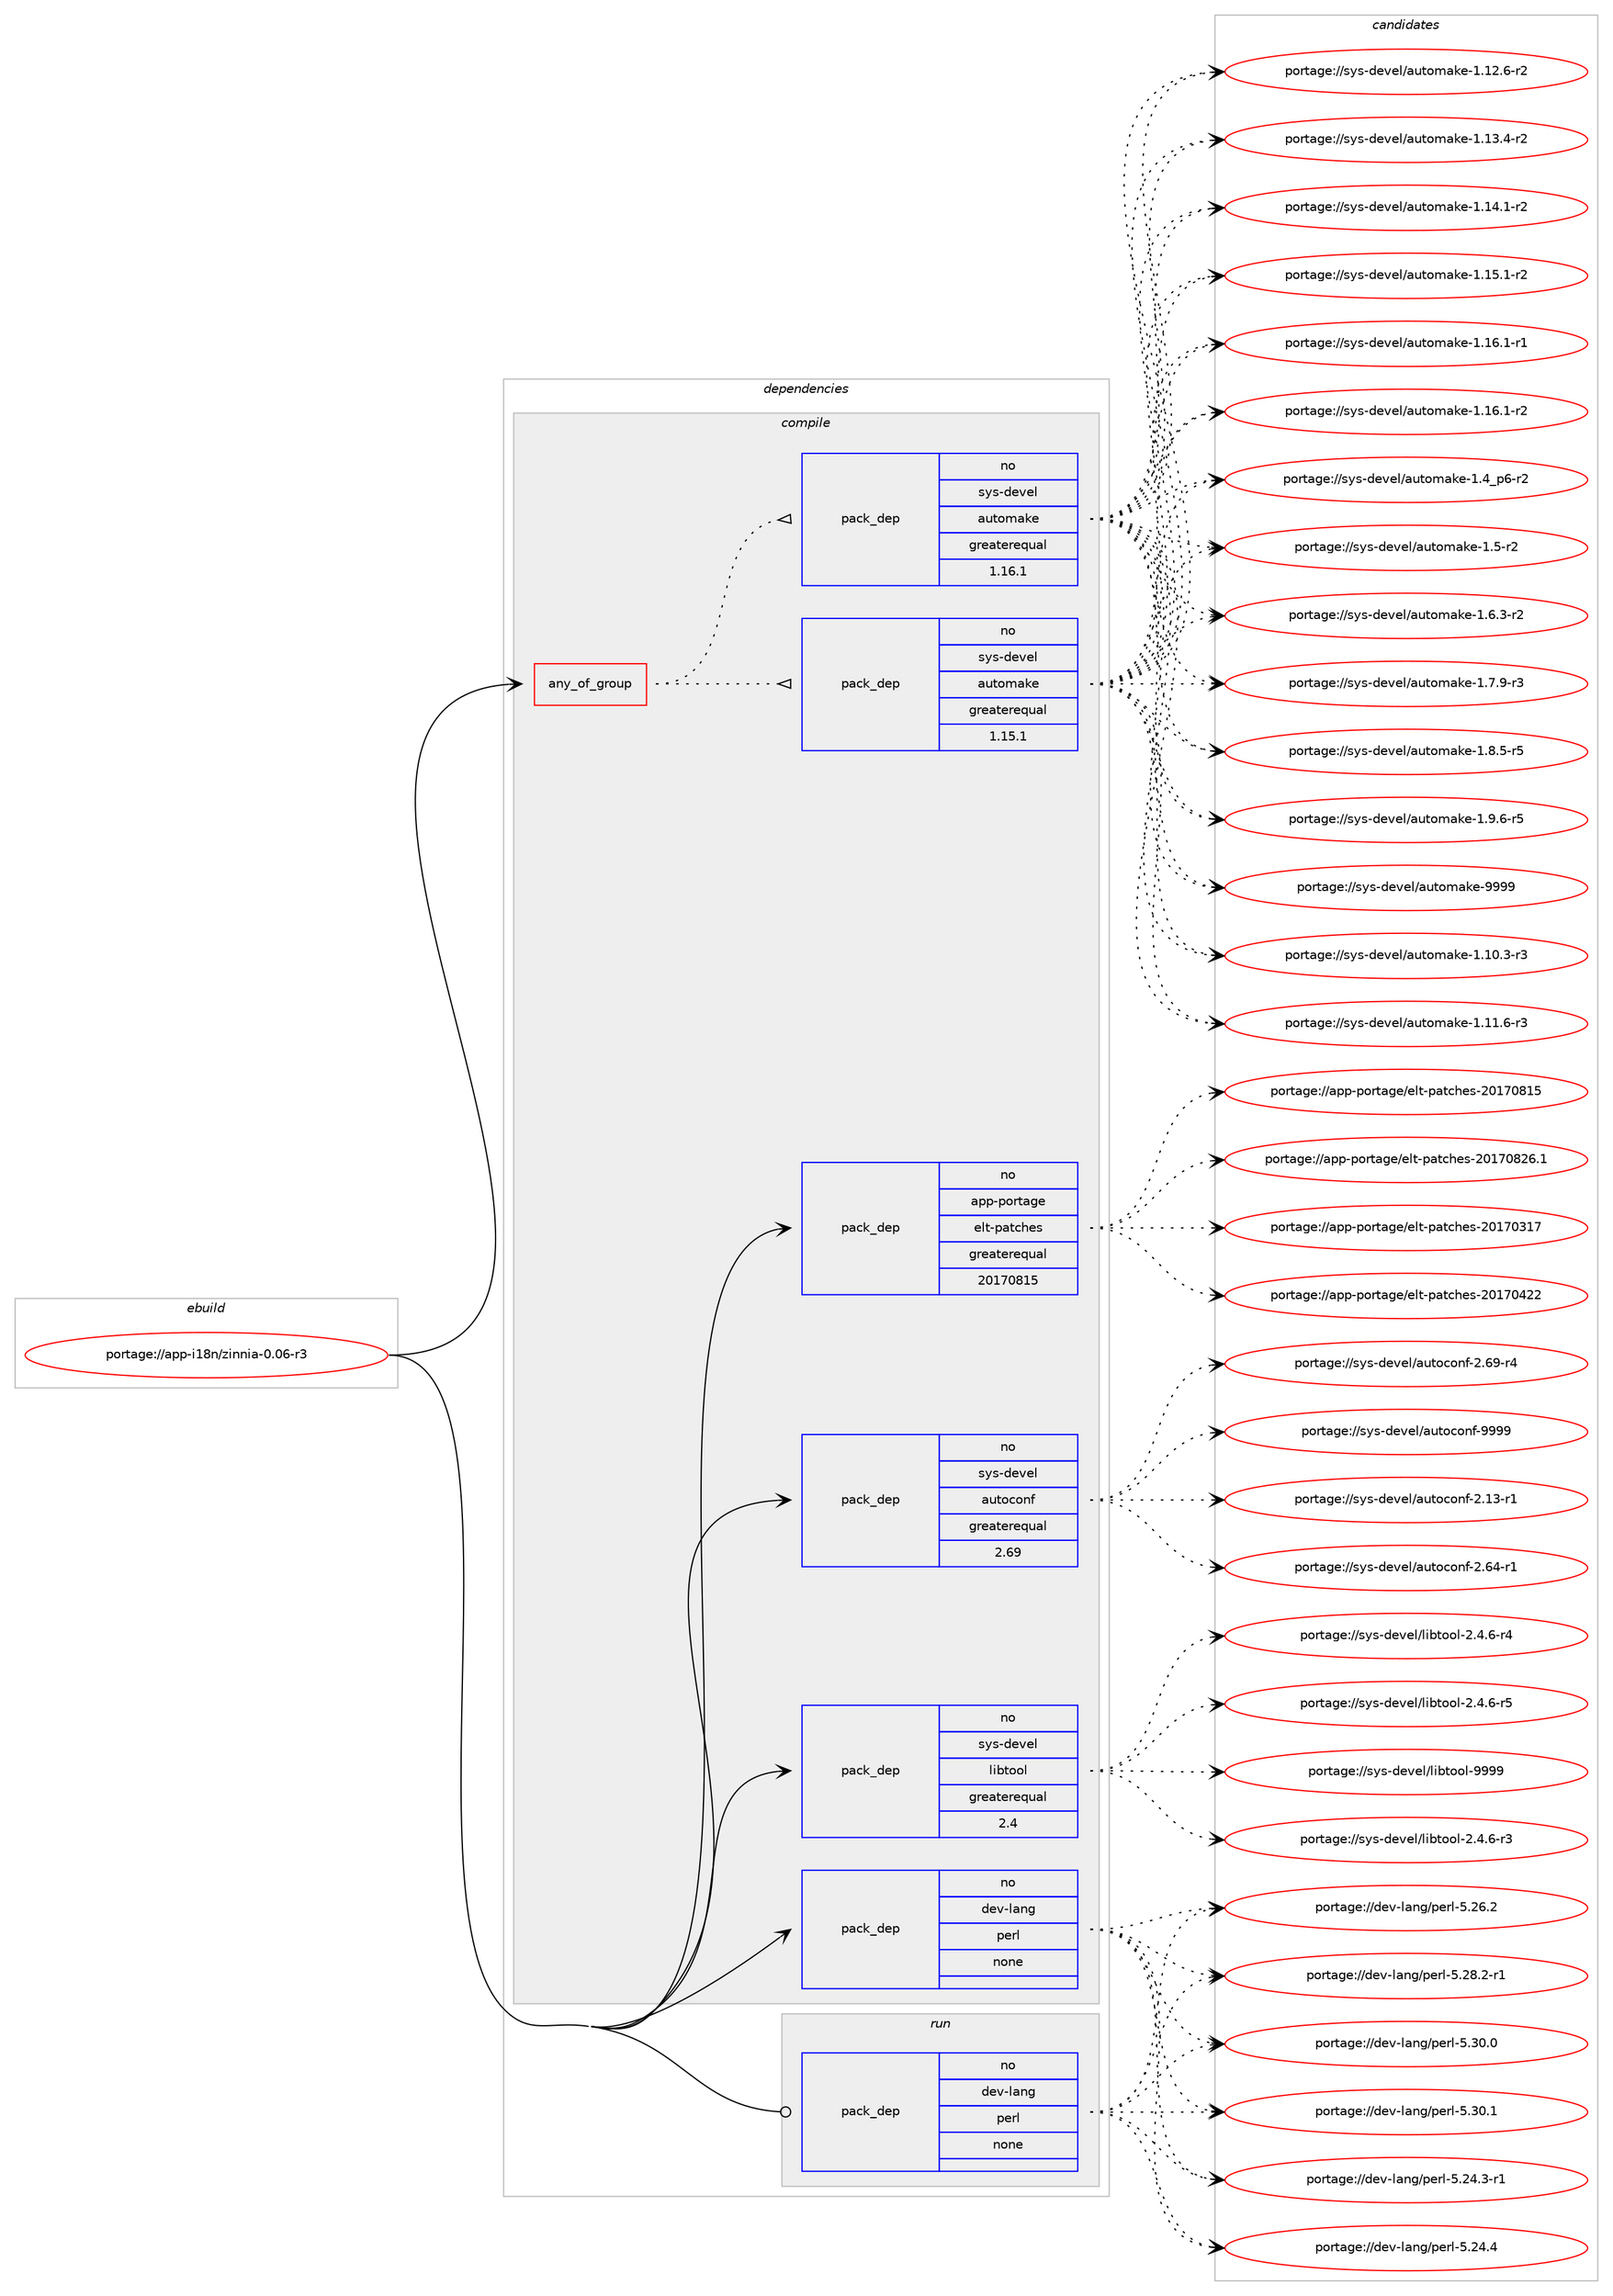 digraph prolog {

# *************
# Graph options
# *************

newrank=true;
concentrate=true;
compound=true;
graph [rankdir=LR,fontname=Helvetica,fontsize=10,ranksep=1.5];#, ranksep=2.5, nodesep=0.2];
edge  [arrowhead=vee];
node  [fontname=Helvetica,fontsize=10];

# **********
# The ebuild
# **********

subgraph cluster_leftcol {
color=gray;
rank=same;
label=<<i>ebuild</i>>;
id [label="portage://app-i18n/zinnia-0.06-r3", color=red, width=4, href="../app-i18n/zinnia-0.06-r3.svg"];
}

# ****************
# The dependencies
# ****************

subgraph cluster_midcol {
color=gray;
label=<<i>dependencies</i>>;
subgraph cluster_compile {
fillcolor="#eeeeee";
style=filled;
label=<<i>compile</i>>;
subgraph any504 {
dependency31782 [label=<<TABLE BORDER="0" CELLBORDER="1" CELLSPACING="0" CELLPADDING="4"><TR><TD CELLPADDING="10">any_of_group</TD></TR></TABLE>>, shape=none, color=red];subgraph pack23196 {
dependency31783 [label=<<TABLE BORDER="0" CELLBORDER="1" CELLSPACING="0" CELLPADDING="4" WIDTH="220"><TR><TD ROWSPAN="6" CELLPADDING="30">pack_dep</TD></TR><TR><TD WIDTH="110">no</TD></TR><TR><TD>sys-devel</TD></TR><TR><TD>automake</TD></TR><TR><TD>greaterequal</TD></TR><TR><TD>1.16.1</TD></TR></TABLE>>, shape=none, color=blue];
}
dependency31782:e -> dependency31783:w [weight=20,style="dotted",arrowhead="oinv"];
subgraph pack23197 {
dependency31784 [label=<<TABLE BORDER="0" CELLBORDER="1" CELLSPACING="0" CELLPADDING="4" WIDTH="220"><TR><TD ROWSPAN="6" CELLPADDING="30">pack_dep</TD></TR><TR><TD WIDTH="110">no</TD></TR><TR><TD>sys-devel</TD></TR><TR><TD>automake</TD></TR><TR><TD>greaterequal</TD></TR><TR><TD>1.15.1</TD></TR></TABLE>>, shape=none, color=blue];
}
dependency31782:e -> dependency31784:w [weight=20,style="dotted",arrowhead="oinv"];
}
id:e -> dependency31782:w [weight=20,style="solid",arrowhead="vee"];
subgraph pack23198 {
dependency31785 [label=<<TABLE BORDER="0" CELLBORDER="1" CELLSPACING="0" CELLPADDING="4" WIDTH="220"><TR><TD ROWSPAN="6" CELLPADDING="30">pack_dep</TD></TR><TR><TD WIDTH="110">no</TD></TR><TR><TD>app-portage</TD></TR><TR><TD>elt-patches</TD></TR><TR><TD>greaterequal</TD></TR><TR><TD>20170815</TD></TR></TABLE>>, shape=none, color=blue];
}
id:e -> dependency31785:w [weight=20,style="solid",arrowhead="vee"];
subgraph pack23199 {
dependency31786 [label=<<TABLE BORDER="0" CELLBORDER="1" CELLSPACING="0" CELLPADDING="4" WIDTH="220"><TR><TD ROWSPAN="6" CELLPADDING="30">pack_dep</TD></TR><TR><TD WIDTH="110">no</TD></TR><TR><TD>dev-lang</TD></TR><TR><TD>perl</TD></TR><TR><TD>none</TD></TR><TR><TD></TD></TR></TABLE>>, shape=none, color=blue];
}
id:e -> dependency31786:w [weight=20,style="solid",arrowhead="vee"];
subgraph pack23200 {
dependency31787 [label=<<TABLE BORDER="0" CELLBORDER="1" CELLSPACING="0" CELLPADDING="4" WIDTH="220"><TR><TD ROWSPAN="6" CELLPADDING="30">pack_dep</TD></TR><TR><TD WIDTH="110">no</TD></TR><TR><TD>sys-devel</TD></TR><TR><TD>autoconf</TD></TR><TR><TD>greaterequal</TD></TR><TR><TD>2.69</TD></TR></TABLE>>, shape=none, color=blue];
}
id:e -> dependency31787:w [weight=20,style="solid",arrowhead="vee"];
subgraph pack23201 {
dependency31788 [label=<<TABLE BORDER="0" CELLBORDER="1" CELLSPACING="0" CELLPADDING="4" WIDTH="220"><TR><TD ROWSPAN="6" CELLPADDING="30">pack_dep</TD></TR><TR><TD WIDTH="110">no</TD></TR><TR><TD>sys-devel</TD></TR><TR><TD>libtool</TD></TR><TR><TD>greaterequal</TD></TR><TR><TD>2.4</TD></TR></TABLE>>, shape=none, color=blue];
}
id:e -> dependency31788:w [weight=20,style="solid",arrowhead="vee"];
}
subgraph cluster_compileandrun {
fillcolor="#eeeeee";
style=filled;
label=<<i>compile and run</i>>;
}
subgraph cluster_run {
fillcolor="#eeeeee";
style=filled;
label=<<i>run</i>>;
subgraph pack23202 {
dependency31789 [label=<<TABLE BORDER="0" CELLBORDER="1" CELLSPACING="0" CELLPADDING="4" WIDTH="220"><TR><TD ROWSPAN="6" CELLPADDING="30">pack_dep</TD></TR><TR><TD WIDTH="110">no</TD></TR><TR><TD>dev-lang</TD></TR><TR><TD>perl</TD></TR><TR><TD>none</TD></TR><TR><TD></TD></TR></TABLE>>, shape=none, color=blue];
}
id:e -> dependency31789:w [weight=20,style="solid",arrowhead="odot"];
}
}

# **************
# The candidates
# **************

subgraph cluster_choices {
rank=same;
color=gray;
label=<<i>candidates</i>>;

subgraph choice23196 {
color=black;
nodesep=1;
choiceportage11512111545100101118101108479711711611110997107101454946494846514511451 [label="portage://sys-devel/automake-1.10.3-r3", color=red, width=4,href="../sys-devel/automake-1.10.3-r3.svg"];
choiceportage11512111545100101118101108479711711611110997107101454946494946544511451 [label="portage://sys-devel/automake-1.11.6-r3", color=red, width=4,href="../sys-devel/automake-1.11.6-r3.svg"];
choiceportage11512111545100101118101108479711711611110997107101454946495046544511450 [label="portage://sys-devel/automake-1.12.6-r2", color=red, width=4,href="../sys-devel/automake-1.12.6-r2.svg"];
choiceportage11512111545100101118101108479711711611110997107101454946495146524511450 [label="portage://sys-devel/automake-1.13.4-r2", color=red, width=4,href="../sys-devel/automake-1.13.4-r2.svg"];
choiceportage11512111545100101118101108479711711611110997107101454946495246494511450 [label="portage://sys-devel/automake-1.14.1-r2", color=red, width=4,href="../sys-devel/automake-1.14.1-r2.svg"];
choiceportage11512111545100101118101108479711711611110997107101454946495346494511450 [label="portage://sys-devel/automake-1.15.1-r2", color=red, width=4,href="../sys-devel/automake-1.15.1-r2.svg"];
choiceportage11512111545100101118101108479711711611110997107101454946495446494511449 [label="portage://sys-devel/automake-1.16.1-r1", color=red, width=4,href="../sys-devel/automake-1.16.1-r1.svg"];
choiceportage11512111545100101118101108479711711611110997107101454946495446494511450 [label="portage://sys-devel/automake-1.16.1-r2", color=red, width=4,href="../sys-devel/automake-1.16.1-r2.svg"];
choiceportage115121115451001011181011084797117116111109971071014549465295112544511450 [label="portage://sys-devel/automake-1.4_p6-r2", color=red, width=4,href="../sys-devel/automake-1.4_p6-r2.svg"];
choiceportage11512111545100101118101108479711711611110997107101454946534511450 [label="portage://sys-devel/automake-1.5-r2", color=red, width=4,href="../sys-devel/automake-1.5-r2.svg"];
choiceportage115121115451001011181011084797117116111109971071014549465446514511450 [label="portage://sys-devel/automake-1.6.3-r2", color=red, width=4,href="../sys-devel/automake-1.6.3-r2.svg"];
choiceportage115121115451001011181011084797117116111109971071014549465546574511451 [label="portage://sys-devel/automake-1.7.9-r3", color=red, width=4,href="../sys-devel/automake-1.7.9-r3.svg"];
choiceportage115121115451001011181011084797117116111109971071014549465646534511453 [label="portage://sys-devel/automake-1.8.5-r5", color=red, width=4,href="../sys-devel/automake-1.8.5-r5.svg"];
choiceportage115121115451001011181011084797117116111109971071014549465746544511453 [label="portage://sys-devel/automake-1.9.6-r5", color=red, width=4,href="../sys-devel/automake-1.9.6-r5.svg"];
choiceportage115121115451001011181011084797117116111109971071014557575757 [label="portage://sys-devel/automake-9999", color=red, width=4,href="../sys-devel/automake-9999.svg"];
dependency31783:e -> choiceportage11512111545100101118101108479711711611110997107101454946494846514511451:w [style=dotted,weight="100"];
dependency31783:e -> choiceportage11512111545100101118101108479711711611110997107101454946494946544511451:w [style=dotted,weight="100"];
dependency31783:e -> choiceportage11512111545100101118101108479711711611110997107101454946495046544511450:w [style=dotted,weight="100"];
dependency31783:e -> choiceportage11512111545100101118101108479711711611110997107101454946495146524511450:w [style=dotted,weight="100"];
dependency31783:e -> choiceportage11512111545100101118101108479711711611110997107101454946495246494511450:w [style=dotted,weight="100"];
dependency31783:e -> choiceportage11512111545100101118101108479711711611110997107101454946495346494511450:w [style=dotted,weight="100"];
dependency31783:e -> choiceportage11512111545100101118101108479711711611110997107101454946495446494511449:w [style=dotted,weight="100"];
dependency31783:e -> choiceportage11512111545100101118101108479711711611110997107101454946495446494511450:w [style=dotted,weight="100"];
dependency31783:e -> choiceportage115121115451001011181011084797117116111109971071014549465295112544511450:w [style=dotted,weight="100"];
dependency31783:e -> choiceportage11512111545100101118101108479711711611110997107101454946534511450:w [style=dotted,weight="100"];
dependency31783:e -> choiceportage115121115451001011181011084797117116111109971071014549465446514511450:w [style=dotted,weight="100"];
dependency31783:e -> choiceportage115121115451001011181011084797117116111109971071014549465546574511451:w [style=dotted,weight="100"];
dependency31783:e -> choiceportage115121115451001011181011084797117116111109971071014549465646534511453:w [style=dotted,weight="100"];
dependency31783:e -> choiceportage115121115451001011181011084797117116111109971071014549465746544511453:w [style=dotted,weight="100"];
dependency31783:e -> choiceportage115121115451001011181011084797117116111109971071014557575757:w [style=dotted,weight="100"];
}
subgraph choice23197 {
color=black;
nodesep=1;
choiceportage11512111545100101118101108479711711611110997107101454946494846514511451 [label="portage://sys-devel/automake-1.10.3-r3", color=red, width=4,href="../sys-devel/automake-1.10.3-r3.svg"];
choiceportage11512111545100101118101108479711711611110997107101454946494946544511451 [label="portage://sys-devel/automake-1.11.6-r3", color=red, width=4,href="../sys-devel/automake-1.11.6-r3.svg"];
choiceportage11512111545100101118101108479711711611110997107101454946495046544511450 [label="portage://sys-devel/automake-1.12.6-r2", color=red, width=4,href="../sys-devel/automake-1.12.6-r2.svg"];
choiceportage11512111545100101118101108479711711611110997107101454946495146524511450 [label="portage://sys-devel/automake-1.13.4-r2", color=red, width=4,href="../sys-devel/automake-1.13.4-r2.svg"];
choiceportage11512111545100101118101108479711711611110997107101454946495246494511450 [label="portage://sys-devel/automake-1.14.1-r2", color=red, width=4,href="../sys-devel/automake-1.14.1-r2.svg"];
choiceportage11512111545100101118101108479711711611110997107101454946495346494511450 [label="portage://sys-devel/automake-1.15.1-r2", color=red, width=4,href="../sys-devel/automake-1.15.1-r2.svg"];
choiceportage11512111545100101118101108479711711611110997107101454946495446494511449 [label="portage://sys-devel/automake-1.16.1-r1", color=red, width=4,href="../sys-devel/automake-1.16.1-r1.svg"];
choiceportage11512111545100101118101108479711711611110997107101454946495446494511450 [label="portage://sys-devel/automake-1.16.1-r2", color=red, width=4,href="../sys-devel/automake-1.16.1-r2.svg"];
choiceportage115121115451001011181011084797117116111109971071014549465295112544511450 [label="portage://sys-devel/automake-1.4_p6-r2", color=red, width=4,href="../sys-devel/automake-1.4_p6-r2.svg"];
choiceportage11512111545100101118101108479711711611110997107101454946534511450 [label="portage://sys-devel/automake-1.5-r2", color=red, width=4,href="../sys-devel/automake-1.5-r2.svg"];
choiceportage115121115451001011181011084797117116111109971071014549465446514511450 [label="portage://sys-devel/automake-1.6.3-r2", color=red, width=4,href="../sys-devel/automake-1.6.3-r2.svg"];
choiceportage115121115451001011181011084797117116111109971071014549465546574511451 [label="portage://sys-devel/automake-1.7.9-r3", color=red, width=4,href="../sys-devel/automake-1.7.9-r3.svg"];
choiceportage115121115451001011181011084797117116111109971071014549465646534511453 [label="portage://sys-devel/automake-1.8.5-r5", color=red, width=4,href="../sys-devel/automake-1.8.5-r5.svg"];
choiceportage115121115451001011181011084797117116111109971071014549465746544511453 [label="portage://sys-devel/automake-1.9.6-r5", color=red, width=4,href="../sys-devel/automake-1.9.6-r5.svg"];
choiceportage115121115451001011181011084797117116111109971071014557575757 [label="portage://sys-devel/automake-9999", color=red, width=4,href="../sys-devel/automake-9999.svg"];
dependency31784:e -> choiceportage11512111545100101118101108479711711611110997107101454946494846514511451:w [style=dotted,weight="100"];
dependency31784:e -> choiceportage11512111545100101118101108479711711611110997107101454946494946544511451:w [style=dotted,weight="100"];
dependency31784:e -> choiceportage11512111545100101118101108479711711611110997107101454946495046544511450:w [style=dotted,weight="100"];
dependency31784:e -> choiceportage11512111545100101118101108479711711611110997107101454946495146524511450:w [style=dotted,weight="100"];
dependency31784:e -> choiceportage11512111545100101118101108479711711611110997107101454946495246494511450:w [style=dotted,weight="100"];
dependency31784:e -> choiceportage11512111545100101118101108479711711611110997107101454946495346494511450:w [style=dotted,weight="100"];
dependency31784:e -> choiceportage11512111545100101118101108479711711611110997107101454946495446494511449:w [style=dotted,weight="100"];
dependency31784:e -> choiceportage11512111545100101118101108479711711611110997107101454946495446494511450:w [style=dotted,weight="100"];
dependency31784:e -> choiceportage115121115451001011181011084797117116111109971071014549465295112544511450:w [style=dotted,weight="100"];
dependency31784:e -> choiceportage11512111545100101118101108479711711611110997107101454946534511450:w [style=dotted,weight="100"];
dependency31784:e -> choiceportage115121115451001011181011084797117116111109971071014549465446514511450:w [style=dotted,weight="100"];
dependency31784:e -> choiceportage115121115451001011181011084797117116111109971071014549465546574511451:w [style=dotted,weight="100"];
dependency31784:e -> choiceportage115121115451001011181011084797117116111109971071014549465646534511453:w [style=dotted,weight="100"];
dependency31784:e -> choiceportage115121115451001011181011084797117116111109971071014549465746544511453:w [style=dotted,weight="100"];
dependency31784:e -> choiceportage115121115451001011181011084797117116111109971071014557575757:w [style=dotted,weight="100"];
}
subgraph choice23198 {
color=black;
nodesep=1;
choiceportage97112112451121111141169710310147101108116451129711699104101115455048495548514955 [label="portage://app-portage/elt-patches-20170317", color=red, width=4,href="../app-portage/elt-patches-20170317.svg"];
choiceportage97112112451121111141169710310147101108116451129711699104101115455048495548525050 [label="portage://app-portage/elt-patches-20170422", color=red, width=4,href="../app-portage/elt-patches-20170422.svg"];
choiceportage97112112451121111141169710310147101108116451129711699104101115455048495548564953 [label="portage://app-portage/elt-patches-20170815", color=red, width=4,href="../app-portage/elt-patches-20170815.svg"];
choiceportage971121124511211111411697103101471011081164511297116991041011154550484955485650544649 [label="portage://app-portage/elt-patches-20170826.1", color=red, width=4,href="../app-portage/elt-patches-20170826.1.svg"];
dependency31785:e -> choiceportage97112112451121111141169710310147101108116451129711699104101115455048495548514955:w [style=dotted,weight="100"];
dependency31785:e -> choiceportage97112112451121111141169710310147101108116451129711699104101115455048495548525050:w [style=dotted,weight="100"];
dependency31785:e -> choiceportage97112112451121111141169710310147101108116451129711699104101115455048495548564953:w [style=dotted,weight="100"];
dependency31785:e -> choiceportage971121124511211111411697103101471011081164511297116991041011154550484955485650544649:w [style=dotted,weight="100"];
}
subgraph choice23199 {
color=black;
nodesep=1;
choiceportage100101118451089711010347112101114108455346505246514511449 [label="portage://dev-lang/perl-5.24.3-r1", color=red, width=4,href="../dev-lang/perl-5.24.3-r1.svg"];
choiceportage10010111845108971101034711210111410845534650524652 [label="portage://dev-lang/perl-5.24.4", color=red, width=4,href="../dev-lang/perl-5.24.4.svg"];
choiceportage10010111845108971101034711210111410845534650544650 [label="portage://dev-lang/perl-5.26.2", color=red, width=4,href="../dev-lang/perl-5.26.2.svg"];
choiceportage100101118451089711010347112101114108455346505646504511449 [label="portage://dev-lang/perl-5.28.2-r1", color=red, width=4,href="../dev-lang/perl-5.28.2-r1.svg"];
choiceportage10010111845108971101034711210111410845534651484648 [label="portage://dev-lang/perl-5.30.0", color=red, width=4,href="../dev-lang/perl-5.30.0.svg"];
choiceportage10010111845108971101034711210111410845534651484649 [label="portage://dev-lang/perl-5.30.1", color=red, width=4,href="../dev-lang/perl-5.30.1.svg"];
dependency31786:e -> choiceportage100101118451089711010347112101114108455346505246514511449:w [style=dotted,weight="100"];
dependency31786:e -> choiceportage10010111845108971101034711210111410845534650524652:w [style=dotted,weight="100"];
dependency31786:e -> choiceportage10010111845108971101034711210111410845534650544650:w [style=dotted,weight="100"];
dependency31786:e -> choiceportage100101118451089711010347112101114108455346505646504511449:w [style=dotted,weight="100"];
dependency31786:e -> choiceportage10010111845108971101034711210111410845534651484648:w [style=dotted,weight="100"];
dependency31786:e -> choiceportage10010111845108971101034711210111410845534651484649:w [style=dotted,weight="100"];
}
subgraph choice23200 {
color=black;
nodesep=1;
choiceportage1151211154510010111810110847971171161119911111010245504649514511449 [label="portage://sys-devel/autoconf-2.13-r1", color=red, width=4,href="../sys-devel/autoconf-2.13-r1.svg"];
choiceportage1151211154510010111810110847971171161119911111010245504654524511449 [label="portage://sys-devel/autoconf-2.64-r1", color=red, width=4,href="../sys-devel/autoconf-2.64-r1.svg"];
choiceportage1151211154510010111810110847971171161119911111010245504654574511452 [label="portage://sys-devel/autoconf-2.69-r4", color=red, width=4,href="../sys-devel/autoconf-2.69-r4.svg"];
choiceportage115121115451001011181011084797117116111991111101024557575757 [label="portage://sys-devel/autoconf-9999", color=red, width=4,href="../sys-devel/autoconf-9999.svg"];
dependency31787:e -> choiceportage1151211154510010111810110847971171161119911111010245504649514511449:w [style=dotted,weight="100"];
dependency31787:e -> choiceportage1151211154510010111810110847971171161119911111010245504654524511449:w [style=dotted,weight="100"];
dependency31787:e -> choiceportage1151211154510010111810110847971171161119911111010245504654574511452:w [style=dotted,weight="100"];
dependency31787:e -> choiceportage115121115451001011181011084797117116111991111101024557575757:w [style=dotted,weight="100"];
}
subgraph choice23201 {
color=black;
nodesep=1;
choiceportage1151211154510010111810110847108105981161111111084550465246544511451 [label="portage://sys-devel/libtool-2.4.6-r3", color=red, width=4,href="../sys-devel/libtool-2.4.6-r3.svg"];
choiceportage1151211154510010111810110847108105981161111111084550465246544511452 [label="portage://sys-devel/libtool-2.4.6-r4", color=red, width=4,href="../sys-devel/libtool-2.4.6-r4.svg"];
choiceportage1151211154510010111810110847108105981161111111084550465246544511453 [label="portage://sys-devel/libtool-2.4.6-r5", color=red, width=4,href="../sys-devel/libtool-2.4.6-r5.svg"];
choiceportage1151211154510010111810110847108105981161111111084557575757 [label="portage://sys-devel/libtool-9999", color=red, width=4,href="../sys-devel/libtool-9999.svg"];
dependency31788:e -> choiceportage1151211154510010111810110847108105981161111111084550465246544511451:w [style=dotted,weight="100"];
dependency31788:e -> choiceportage1151211154510010111810110847108105981161111111084550465246544511452:w [style=dotted,weight="100"];
dependency31788:e -> choiceportage1151211154510010111810110847108105981161111111084550465246544511453:w [style=dotted,weight="100"];
dependency31788:e -> choiceportage1151211154510010111810110847108105981161111111084557575757:w [style=dotted,weight="100"];
}
subgraph choice23202 {
color=black;
nodesep=1;
choiceportage100101118451089711010347112101114108455346505246514511449 [label="portage://dev-lang/perl-5.24.3-r1", color=red, width=4,href="../dev-lang/perl-5.24.3-r1.svg"];
choiceportage10010111845108971101034711210111410845534650524652 [label="portage://dev-lang/perl-5.24.4", color=red, width=4,href="../dev-lang/perl-5.24.4.svg"];
choiceportage10010111845108971101034711210111410845534650544650 [label="portage://dev-lang/perl-5.26.2", color=red, width=4,href="../dev-lang/perl-5.26.2.svg"];
choiceportage100101118451089711010347112101114108455346505646504511449 [label="portage://dev-lang/perl-5.28.2-r1", color=red, width=4,href="../dev-lang/perl-5.28.2-r1.svg"];
choiceportage10010111845108971101034711210111410845534651484648 [label="portage://dev-lang/perl-5.30.0", color=red, width=4,href="../dev-lang/perl-5.30.0.svg"];
choiceportage10010111845108971101034711210111410845534651484649 [label="portage://dev-lang/perl-5.30.1", color=red, width=4,href="../dev-lang/perl-5.30.1.svg"];
dependency31789:e -> choiceportage100101118451089711010347112101114108455346505246514511449:w [style=dotted,weight="100"];
dependency31789:e -> choiceportage10010111845108971101034711210111410845534650524652:w [style=dotted,weight="100"];
dependency31789:e -> choiceportage10010111845108971101034711210111410845534650544650:w [style=dotted,weight="100"];
dependency31789:e -> choiceportage100101118451089711010347112101114108455346505646504511449:w [style=dotted,weight="100"];
dependency31789:e -> choiceportage10010111845108971101034711210111410845534651484648:w [style=dotted,weight="100"];
dependency31789:e -> choiceportage10010111845108971101034711210111410845534651484649:w [style=dotted,weight="100"];
}
}

}
